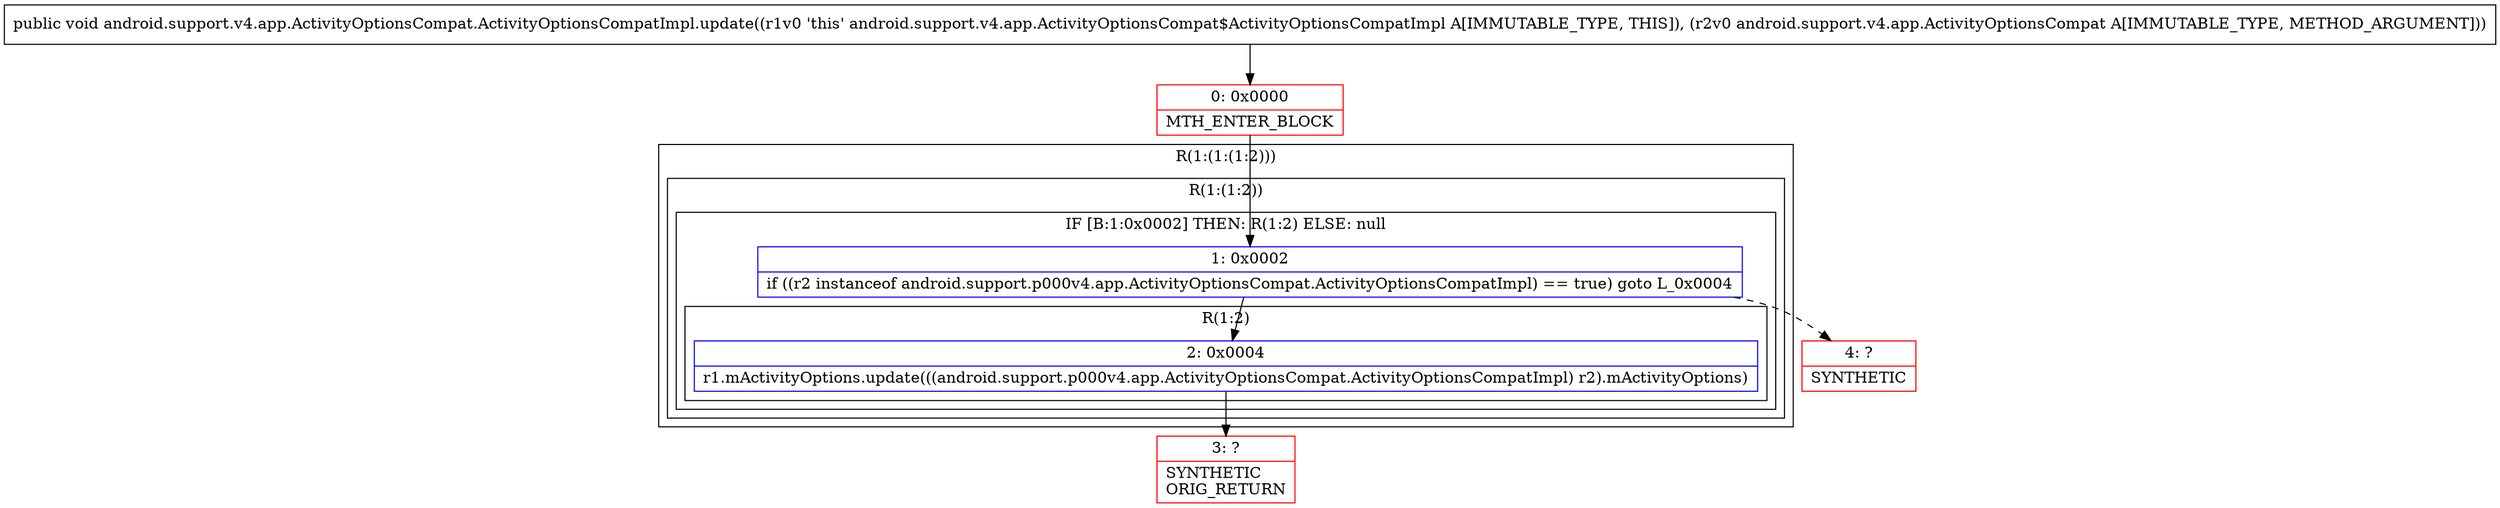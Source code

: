 digraph "CFG forandroid.support.v4.app.ActivityOptionsCompat.ActivityOptionsCompatImpl.update(Landroid\/support\/v4\/app\/ActivityOptionsCompat;)V" {
subgraph cluster_Region_905294531 {
label = "R(1:(1:(1:2)))";
node [shape=record,color=blue];
subgraph cluster_Region_122230515 {
label = "R(1:(1:2))";
node [shape=record,color=blue];
subgraph cluster_IfRegion_962196891 {
label = "IF [B:1:0x0002] THEN: R(1:2) ELSE: null";
node [shape=record,color=blue];
Node_1 [shape=record,label="{1\:\ 0x0002|if ((r2 instanceof android.support.p000v4.app.ActivityOptionsCompat.ActivityOptionsCompatImpl) == true) goto L_0x0004\l}"];
subgraph cluster_Region_216856022 {
label = "R(1:2)";
node [shape=record,color=blue];
Node_2 [shape=record,label="{2\:\ 0x0004|r1.mActivityOptions.update(((android.support.p000v4.app.ActivityOptionsCompat.ActivityOptionsCompatImpl) r2).mActivityOptions)\l}"];
}
}
}
}
Node_0 [shape=record,color=red,label="{0\:\ 0x0000|MTH_ENTER_BLOCK\l}"];
Node_3 [shape=record,color=red,label="{3\:\ ?|SYNTHETIC\lORIG_RETURN\l}"];
Node_4 [shape=record,color=red,label="{4\:\ ?|SYNTHETIC\l}"];
MethodNode[shape=record,label="{public void android.support.v4.app.ActivityOptionsCompat.ActivityOptionsCompatImpl.update((r1v0 'this' android.support.v4.app.ActivityOptionsCompat$ActivityOptionsCompatImpl A[IMMUTABLE_TYPE, THIS]), (r2v0 android.support.v4.app.ActivityOptionsCompat A[IMMUTABLE_TYPE, METHOD_ARGUMENT])) }"];
MethodNode -> Node_0;
Node_1 -> Node_2;
Node_1 -> Node_4[style=dashed];
Node_2 -> Node_3;
Node_0 -> Node_1;
}

